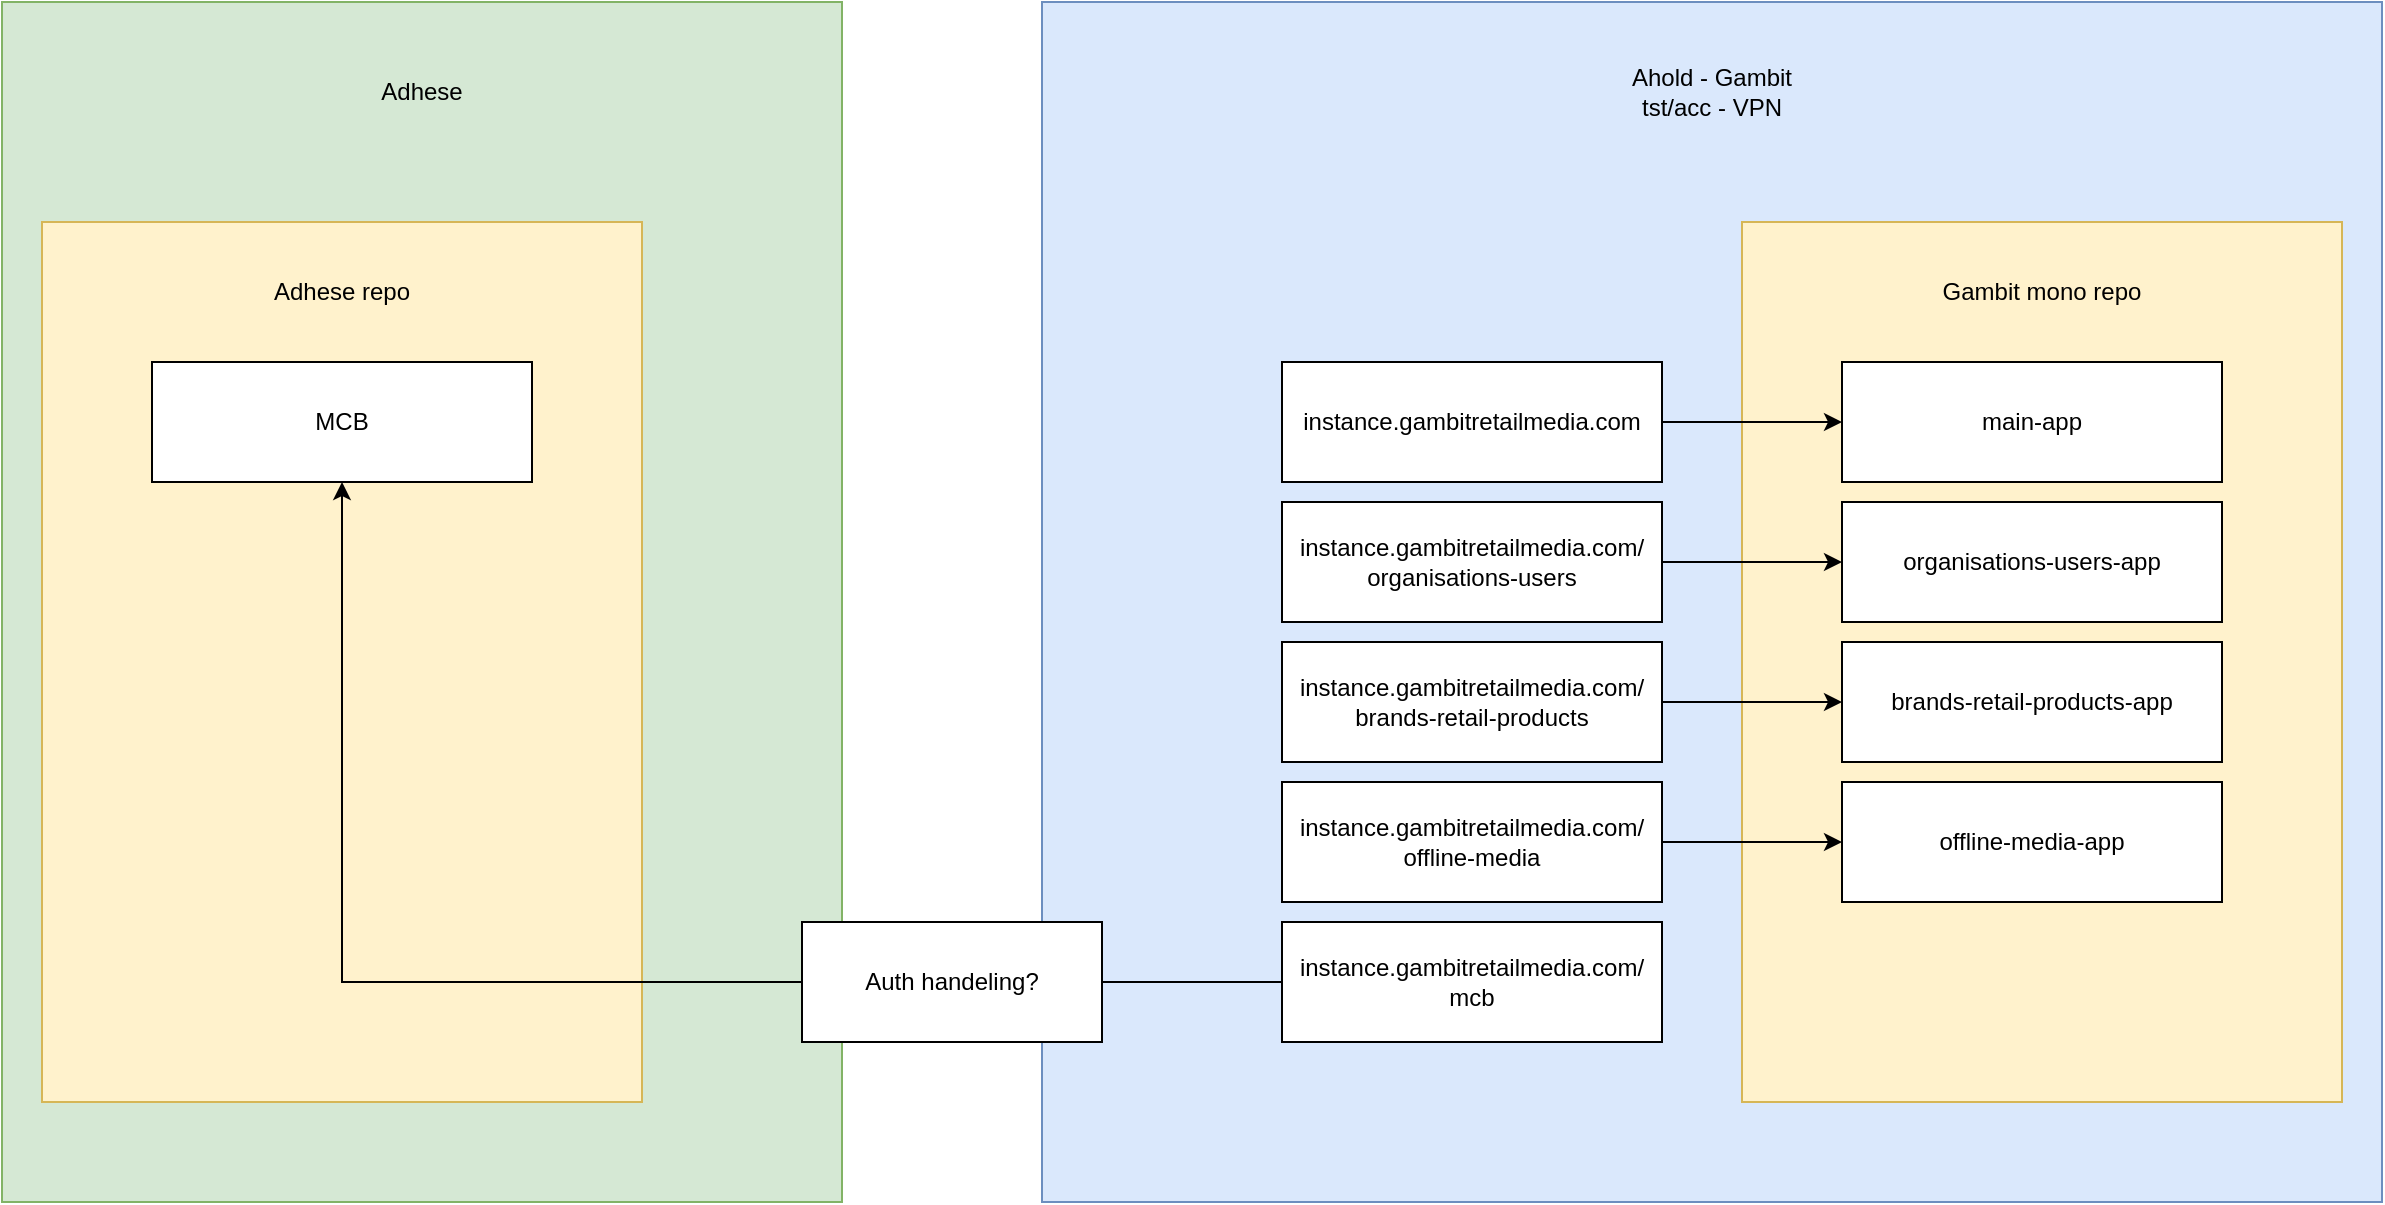 <mxfile version="26.0.5">
  <diagram name="Page-1" id="K7VIkKuAF5IePAzjLuP6">
    <mxGraphModel dx="2522" dy="2436" grid="1" gridSize="10" guides="1" tooltips="1" connect="1" arrows="1" fold="1" page="1" pageScale="1" pageWidth="827" pageHeight="1169" math="0" shadow="0">
      <root>
        <mxCell id="0" />
        <mxCell id="1" parent="0" />
        <mxCell id="SEzhWonHRjbH2EvFHngD-24" value="" style="rounded=0;whiteSpace=wrap;html=1;fillColor=#dae8fc;strokeColor=#6c8ebf;" vertex="1" parent="1">
          <mxGeometry x="740" y="-700" width="670" height="600" as="geometry" />
        </mxCell>
        <mxCell id="SEzhWonHRjbH2EvFHngD-23" value="" style="rounded=0;whiteSpace=wrap;html=1;fillColor=#d5e8d4;strokeColor=#82b366;" vertex="1" parent="1">
          <mxGeometry x="220" y="-700" width="420" height="600" as="geometry" />
        </mxCell>
        <mxCell id="SEzhWonHRjbH2EvFHngD-5" value="" style="rounded=0;whiteSpace=wrap;html=1;fillColor=#fff2cc;strokeColor=#d6b656;" vertex="1" parent="1">
          <mxGeometry x="1090" y="-590" width="300" height="440" as="geometry" />
        </mxCell>
        <mxCell id="SEzhWonHRjbH2EvFHngD-14" value="" style="edgeStyle=orthogonalEdgeStyle;rounded=0;orthogonalLoop=1;jettySize=auto;html=1;" edge="1" parent="1" source="SEzhWonHRjbH2EvFHngD-3" target="SEzhWonHRjbH2EvFHngD-8">
          <mxGeometry relative="1" as="geometry" />
        </mxCell>
        <mxCell id="SEzhWonHRjbH2EvFHngD-3" value="instance.gambitretailmedia.com" style="rounded=0;whiteSpace=wrap;html=1;" vertex="1" parent="1">
          <mxGeometry x="860" y="-520" width="190" height="60" as="geometry" />
        </mxCell>
        <mxCell id="SEzhWonHRjbH2EvFHngD-15" value="" style="edgeStyle=orthogonalEdgeStyle;rounded=0;orthogonalLoop=1;jettySize=auto;html=1;" edge="1" parent="1" source="SEzhWonHRjbH2EvFHngD-6" target="SEzhWonHRjbH2EvFHngD-9">
          <mxGeometry relative="1" as="geometry" />
        </mxCell>
        <mxCell id="SEzhWonHRjbH2EvFHngD-6" value="instance.gambitretailmedia.com/&lt;br&gt;organisations-users" style="rounded=0;whiteSpace=wrap;html=1;" vertex="1" parent="1">
          <mxGeometry x="860" y="-450" width="190" height="60" as="geometry" />
        </mxCell>
        <mxCell id="SEzhWonHRjbH2EvFHngD-16" value="" style="edgeStyle=orthogonalEdgeStyle;rounded=0;orthogonalLoop=1;jettySize=auto;html=1;" edge="1" parent="1" source="SEzhWonHRjbH2EvFHngD-7" target="SEzhWonHRjbH2EvFHngD-10">
          <mxGeometry relative="1" as="geometry" />
        </mxCell>
        <mxCell id="SEzhWonHRjbH2EvFHngD-7" value="instance.gambitretailmedia.com/&lt;br&gt;brands-retail-products" style="rounded=0;whiteSpace=wrap;html=1;" vertex="1" parent="1">
          <mxGeometry x="860" y="-380" width="190" height="60" as="geometry" />
        </mxCell>
        <mxCell id="SEzhWonHRjbH2EvFHngD-8" value="main-app" style="rounded=0;whiteSpace=wrap;html=1;" vertex="1" parent="1">
          <mxGeometry x="1140" y="-520" width="190" height="60" as="geometry" />
        </mxCell>
        <mxCell id="SEzhWonHRjbH2EvFHngD-9" value="organisations-users-app" style="rounded=0;whiteSpace=wrap;html=1;" vertex="1" parent="1">
          <mxGeometry x="1140" y="-450" width="190" height="60" as="geometry" />
        </mxCell>
        <mxCell id="SEzhWonHRjbH2EvFHngD-10" value="brands-retail-products-app" style="rounded=0;whiteSpace=wrap;html=1;" vertex="1" parent="1">
          <mxGeometry x="1140" y="-380" width="190" height="60" as="geometry" />
        </mxCell>
        <mxCell id="SEzhWonHRjbH2EvFHngD-17" value="" style="edgeStyle=orthogonalEdgeStyle;rounded=0;orthogonalLoop=1;jettySize=auto;html=1;" edge="1" parent="1" source="SEzhWonHRjbH2EvFHngD-11" target="SEzhWonHRjbH2EvFHngD-12">
          <mxGeometry relative="1" as="geometry" />
        </mxCell>
        <mxCell id="SEzhWonHRjbH2EvFHngD-11" value="instance.gambitretailmedia.com/&lt;br&gt;offline-media" style="rounded=0;whiteSpace=wrap;html=1;" vertex="1" parent="1">
          <mxGeometry x="860" y="-310" width="190" height="60" as="geometry" />
        </mxCell>
        <mxCell id="SEzhWonHRjbH2EvFHngD-12" value="offline-media-app" style="rounded=0;whiteSpace=wrap;html=1;" vertex="1" parent="1">
          <mxGeometry x="1140" y="-310" width="190" height="60" as="geometry" />
        </mxCell>
        <mxCell id="SEzhWonHRjbH2EvFHngD-13" value="Gambit mono repo" style="text;html=1;align=center;verticalAlign=middle;whiteSpace=wrap;rounded=0;" vertex="1" parent="1">
          <mxGeometry x="1165" y="-570" width="150" height="30" as="geometry" />
        </mxCell>
        <mxCell id="SEzhWonHRjbH2EvFHngD-18" value="instance.gambitretailmedia.com/&lt;br&gt;mcb" style="rounded=0;whiteSpace=wrap;html=1;" vertex="1" parent="1">
          <mxGeometry x="860" y="-240" width="190" height="60" as="geometry" />
        </mxCell>
        <mxCell id="SEzhWonHRjbH2EvFHngD-19" value="" style="rounded=0;whiteSpace=wrap;html=1;fillColor=#fff2cc;strokeColor=#d6b656;" vertex="1" parent="1">
          <mxGeometry x="240" y="-590" width="300" height="440" as="geometry" />
        </mxCell>
        <mxCell id="SEzhWonHRjbH2EvFHngD-20" value="Adhese repo" style="text;html=1;align=center;verticalAlign=middle;whiteSpace=wrap;rounded=0;" vertex="1" parent="1">
          <mxGeometry x="315" y="-570" width="150" height="30" as="geometry" />
        </mxCell>
        <mxCell id="SEzhWonHRjbH2EvFHngD-21" value="MCB" style="rounded=0;whiteSpace=wrap;html=1;" vertex="1" parent="1">
          <mxGeometry x="295" y="-520" width="190" height="60" as="geometry" />
        </mxCell>
        <mxCell id="SEzhWonHRjbH2EvFHngD-22" value="" style="endArrow=classic;html=1;rounded=0;exitX=0;exitY=0.5;exitDx=0;exitDy=0;entryX=0.5;entryY=1;entryDx=0;entryDy=0;edgeStyle=orthogonalEdgeStyle;" edge="1" parent="1" source="SEzhWonHRjbH2EvFHngD-18" target="SEzhWonHRjbH2EvFHngD-21">
          <mxGeometry width="50" height="50" relative="1" as="geometry">
            <mxPoint x="410" y="-380" as="sourcePoint" />
            <mxPoint x="360" y="-330" as="targetPoint" />
          </mxGeometry>
        </mxCell>
        <mxCell id="SEzhWonHRjbH2EvFHngD-25" value="Adhese" style="text;html=1;align=center;verticalAlign=middle;whiteSpace=wrap;rounded=0;" vertex="1" parent="1">
          <mxGeometry x="400" y="-670" width="60" height="30" as="geometry" />
        </mxCell>
        <mxCell id="SEzhWonHRjbH2EvFHngD-27" value="Ahold - Gambit&lt;div&gt;tst/acc - VPN&lt;/div&gt;" style="text;html=1;align=center;verticalAlign=middle;whiteSpace=wrap;rounded=0;" vertex="1" parent="1">
          <mxGeometry x="995" y="-680" width="160" height="50" as="geometry" />
        </mxCell>
        <mxCell id="SEzhWonHRjbH2EvFHngD-28" value="Auth handeling?" style="rounded=0;whiteSpace=wrap;html=1;" vertex="1" parent="1">
          <mxGeometry x="620" y="-240" width="150" height="60" as="geometry" />
        </mxCell>
      </root>
    </mxGraphModel>
  </diagram>
</mxfile>
